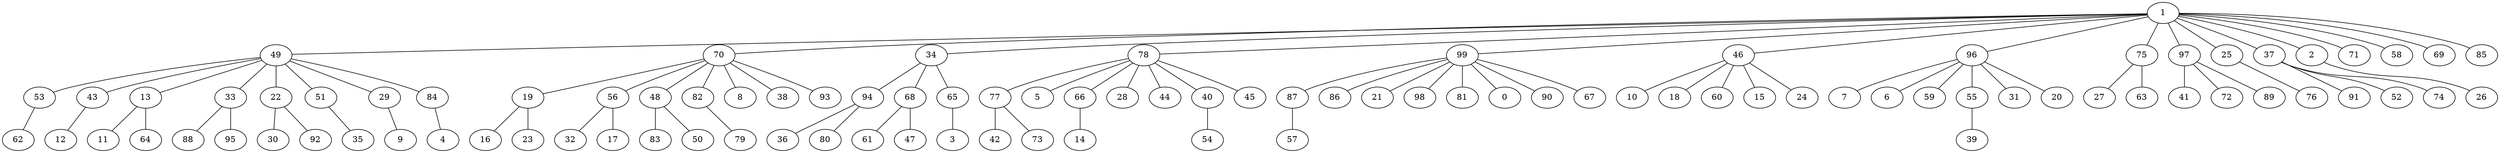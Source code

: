 graph {

1--49   
1--70   
1--34   
1--78   
1--99   
1--46   
1--96   
1--75   
1--97   
49--53   
1--25   
49--43   
49--13   
49--33   
49--22   
34--94   
70--19   
70--56   
49--51   
34--68   
1--37   
70--48   
78--77   
49--29   
1--2   
70--82   
99--87   
78--5   
78--66   
46--10   
99--86   
78--28   
46--18   
78--44   
96--7   
96--6   
78--40   
70--8   
78--45   
46--60   
96--59   
96--55   
34--65   
25--76   
97--41   
99--21   
33--88   
75--27   
97--72   
46--15   
22--30   
49--84   
1--71   
19--16   
13--11   
94--36   
56--32   
68--61   
70--38   
1--58   
99--98   
13--64   
96--31   
77--42   
99--81   
99--0   
68--47   
96--20   
51--35   
19--23   
2--26   
43--12   
46--24   
48--83   
99--90   
77--73   
37--91   
75--63   
99--67   
48--50   
37--52   
97--89   
87--57   
1--69   
94--80   
33--95   
1--85   
29--9   
66--14   
53--62   
40--54   
37--74   
22--92   
70--93   
55--39   
82--79   
56--17   
65--3   
84--4   
}

